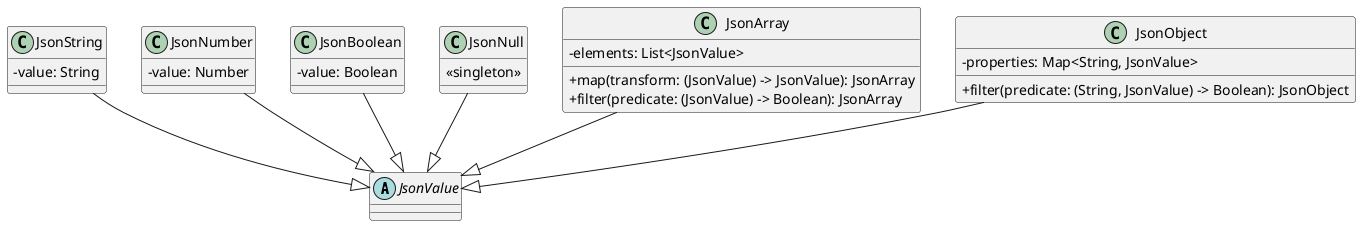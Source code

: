 @startuml
skinparam classAttributeIconSize 0

' Classe base
abstract class JsonValue

' Tipos simples
class JsonString {
  - value: String
}
class JsonNumber {
  - value: Number
}
class JsonBoolean {
  - value: Boolean
}
class JsonNull {
  <<singleton>>
}

' Tipos compostos
class JsonArray {
  - elements: List<JsonValue>
  + map(transform: (JsonValue) -> JsonValue): JsonArray
  + filter(predicate: (JsonValue) -> Boolean): JsonArray
}

class JsonObject {
  - properties: Map<String, JsonValue>
  + filter(predicate: (String, JsonValue) -> Boolean): JsonObject
}

' Ligações de herança
JsonString --|> JsonValue
JsonNumber --|> JsonValue
JsonBoolean --|> JsonValue
JsonNull --|> JsonValue
JsonArray --|> JsonValue
JsonObject --|> JsonValue

@enduml
